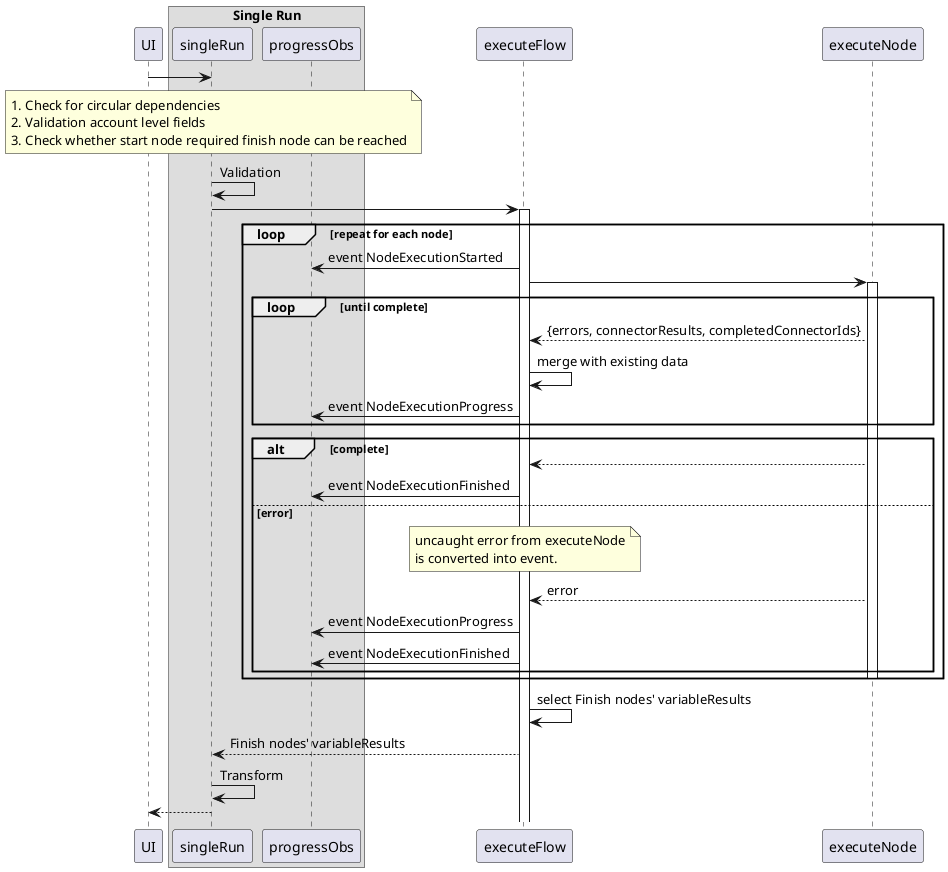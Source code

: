@startuml

participant UI

box "Single Run"
  participant singleRun
  participant progressObs
end box

participant executeFlow
participant executeNode

UI -> singleRun

note over singleRun
  1. Check for circular dependencies
  2. Validation account level fields
  3. Check whether start node required finish node can be reached
end note

singleRun -> singleRun: Validation

singleRun -> executeFlow
activate executeFlow

loop repeat for each node
  progressObs <- executeFlow: event NodeExecutionStarted
  executeFlow -> executeNode
  activate executeNode

  loop until complete
    executeFlow <-- executeNode: {errors, connectorResults, completedConnectorIds}
    executeFlow -> executeFlow: merge with existing data
    progressObs <- executeFlow: event NodeExecutionProgress
  end

  alt complete
    executeFlow <-- executeNode
    progressObs <- executeFlow: event NodeExecutionFinished
  else error
    note over executeFlow
      uncaught error from executeNode
      is converted into event.
    end note

    executeFlow <-- executeNode: error
    progressObs <- executeFlow: event NodeExecutionProgress
    progressObs <- executeFlow: event NodeExecutionFinished
  end
  deactivate executeNode
end

executeFlow -> executeFlow: select Finish nodes' variableResults
singleRun <-- executeFlow: Finish nodes' variableResults

singleRun -> singleRun: Transform
UI <-- singleRun

@enduml


